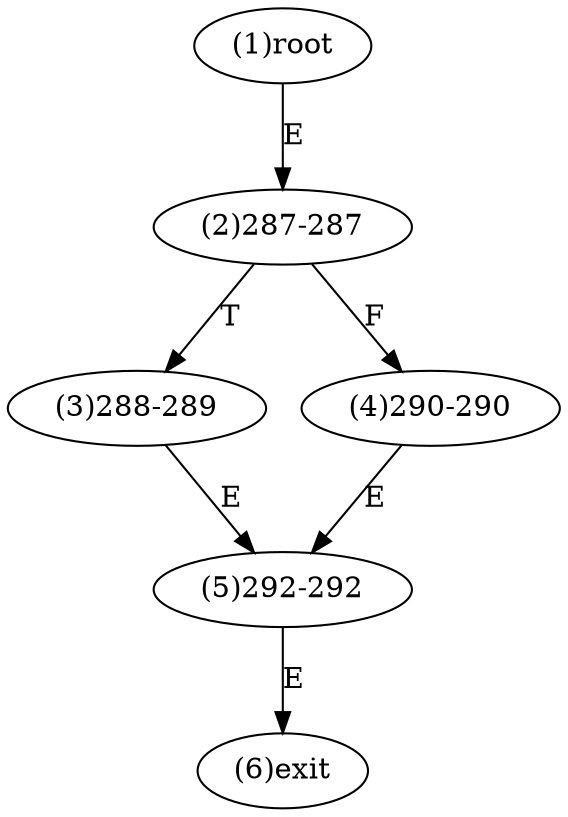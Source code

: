 digraph "" { 
1[ label="(1)root"];
2[ label="(2)287-287"];
3[ label="(3)288-289"];
4[ label="(4)290-290"];
5[ label="(5)292-292"];
6[ label="(6)exit"];
1->2[ label="E"];
2->4[ label="F"];
2->3[ label="T"];
3->5[ label="E"];
4->5[ label="E"];
5->6[ label="E"];
}